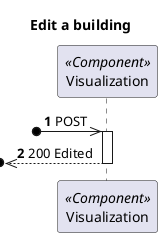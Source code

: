 @startuml Process View - Level 2 - Create a passageway
'https://plantuml.com/sequence-diagram

autonumber

skinparam packageStyle rect

title Edit a building

participant "Visualization" as V <<Component>>

?o->> V : POST

activate V
?o<<--- V : 200 Edited
deactivate V

@enduml
